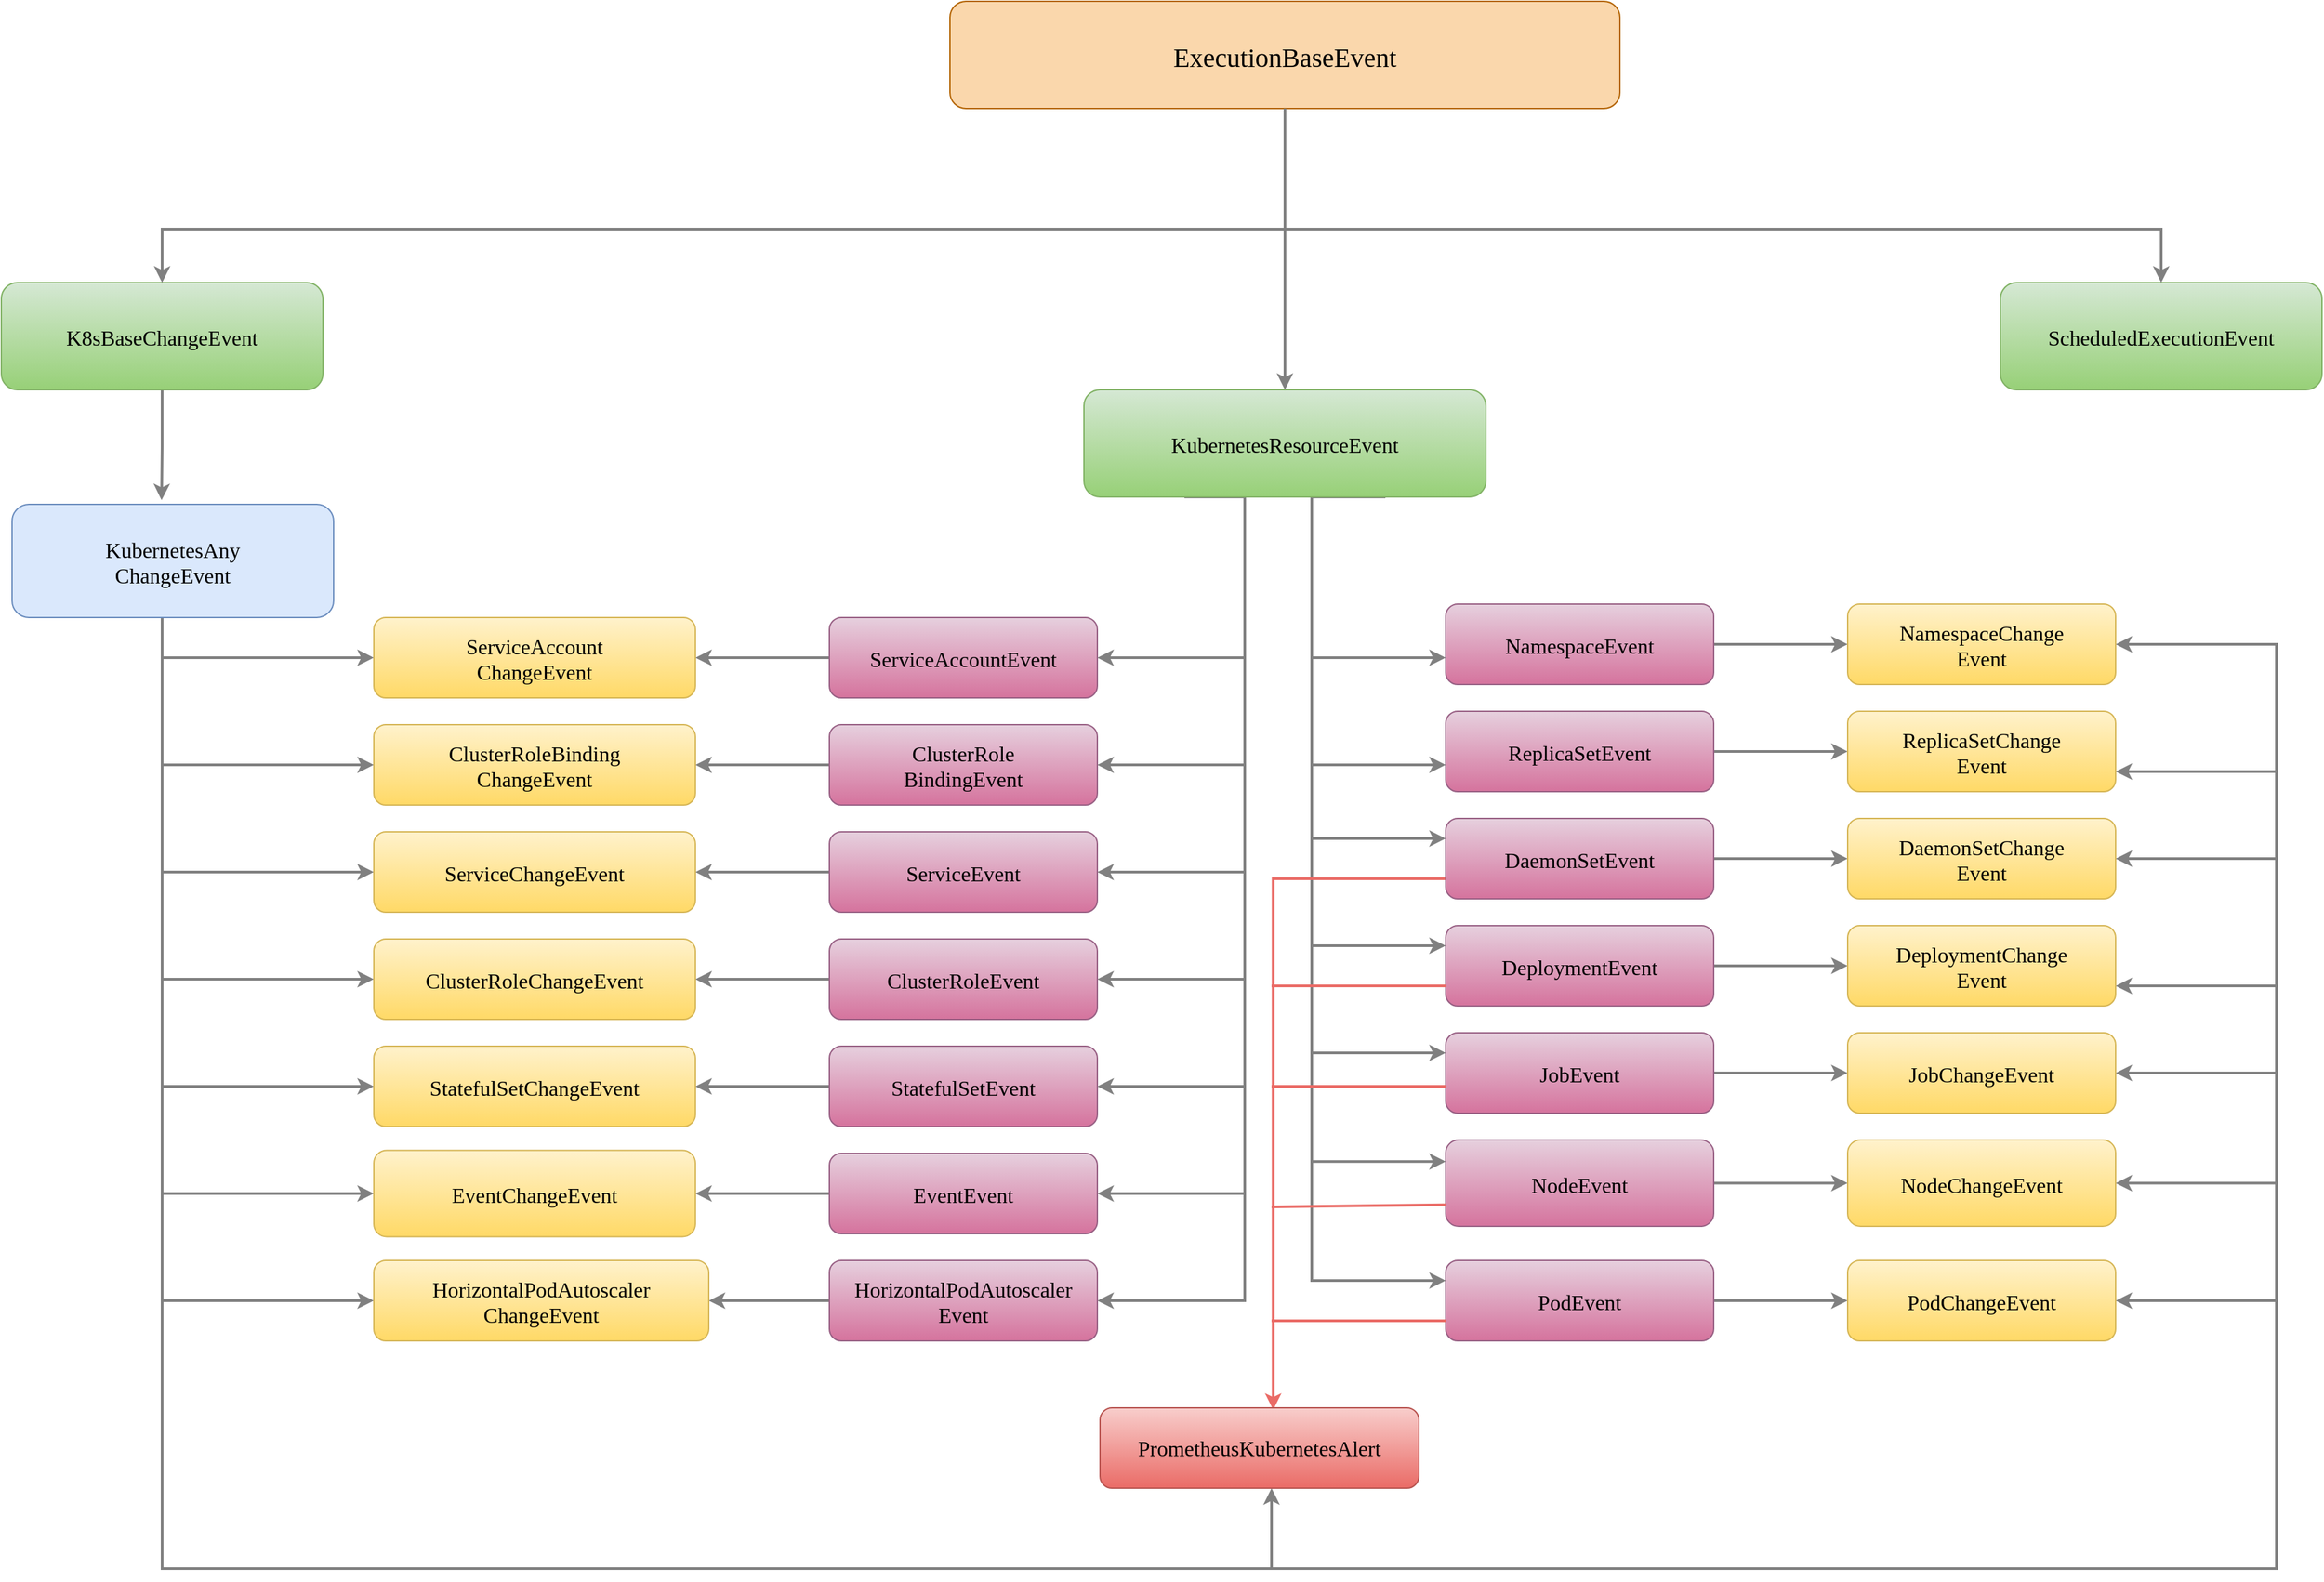 <mxfile version="20.2.8"><diagram name="Page-1" id="2c0d36ab-eaac-3732-788b-9136903baeff"><mxGraphModel dx="1108" dy="432" grid="1" gridSize="10" guides="1" tooltips="1" connect="1" arrows="1" fold="1" page="1" pageScale="1.5" pageWidth="1169" pageHeight="827" background="none" math="0" shadow="0"><root><mxCell id="0"/><mxCell id="1" parent="0"/><mxCell id="2" value="ExecutionBaseEvent" style="rounded=1;fillColor=#fad7ac;strokeColor=#b46504;fontStyle=0;fontFamily=Tahoma;fontSize=20;shadow=0;" parent="1" vertex="1"><mxGeometry x="730" y="30" width="500" height="80" as="geometry"/></mxCell><mxCell id="4" value="ScheduledExecutionEvent" style="rounded=1;fillColor=#d5e8d4;strokeColor=#82b366;fontStyle=0;fontFamily=Tahoma;fontSize=16;gradientColor=#97d077;" parent="1" vertex="1"><mxGeometry x="1514" y="240" width="240" height="80" as="geometry"/></mxCell><mxCell id="9" value="" style="edgeStyle=elbowEdgeStyle;elbow=vertical;strokeWidth=2;rounded=0;strokeColor=#808080;" parent="1" target="4" edge="1"><mxGeometry x="337" y="165.5" width="100" height="100" as="geometry"><mxPoint x="1000" y="200" as="sourcePoint"/><mxPoint x="437" y="165.5" as="targetPoint"/><Array as="points"><mxPoint x="1140" y="200"/><mxPoint x="1080" y="200"/><mxPoint x="1110" y="200"/></Array></mxGeometry></mxCell><mxCell id="KjJWcNtCHcy9pc4A3h9a-271" style="edgeStyle=orthogonalEdgeStyle;rounded=0;orthogonalLoop=1;jettySize=auto;html=1;exitX=0.25;exitY=1;exitDx=0;exitDy=0;entryX=1;entryY=0.5;entryDx=0;entryDy=0;entryPerimeter=0;fontFamily=Tahoma;fontSize=16;fontColor=#000000;strokeColor=#808080;strokeWidth=2;fillColor=#FFF2CC;" parent="1" source="12" target="KjJWcNtCHcy9pc4A3h9a-147" edge="1"><mxGeometry relative="1" as="geometry"><Array as="points"><mxPoint x="950" y="400"/><mxPoint x="950" y="520"/></Array></mxGeometry></mxCell><mxCell id="KjJWcNtCHcy9pc4A3h9a-272" style="edgeStyle=orthogonalEdgeStyle;rounded=0;orthogonalLoop=1;jettySize=auto;html=1;exitX=0.25;exitY=1;exitDx=0;exitDy=0;entryX=1;entryY=0.5;entryDx=0;entryDy=0;fontFamily=Tahoma;fontSize=16;fontColor=#000000;strokeColor=#808080;strokeWidth=2;fillColor=#FFF2CC;" parent="1" source="12" target="KjJWcNtCHcy9pc4A3h9a-148" edge="1"><mxGeometry relative="1" as="geometry"><Array as="points"><mxPoint x="950" y="400"/><mxPoint x="950" y="600"/></Array></mxGeometry></mxCell><mxCell id="KjJWcNtCHcy9pc4A3h9a-273" style="edgeStyle=orthogonalEdgeStyle;rounded=0;orthogonalLoop=1;jettySize=auto;html=1;exitX=0.25;exitY=1;exitDx=0;exitDy=0;entryX=1;entryY=0.5;entryDx=0;entryDy=0;fontFamily=Tahoma;fontSize=16;fontColor=#000000;strokeColor=#808080;strokeWidth=2;fillColor=#FFF2CC;" parent="1" source="12" target="KjJWcNtCHcy9pc4A3h9a-149" edge="1"><mxGeometry relative="1" as="geometry"><Array as="points"><mxPoint x="950" y="400"/><mxPoint x="950" y="680"/></Array></mxGeometry></mxCell><mxCell id="KjJWcNtCHcy9pc4A3h9a-274" style="edgeStyle=orthogonalEdgeStyle;rounded=0;orthogonalLoop=1;jettySize=auto;html=1;exitX=0.25;exitY=1;exitDx=0;exitDy=0;entryX=1;entryY=0.5;entryDx=0;entryDy=0;fontFamily=Tahoma;fontSize=16;fontColor=#000000;strokeColor=#808080;strokeWidth=2;fillColor=#FFF2CC;" parent="1" source="12" target="KjJWcNtCHcy9pc4A3h9a-150" edge="1"><mxGeometry relative="1" as="geometry"><Array as="points"><mxPoint x="950" y="400"/><mxPoint x="950" y="760"/></Array></mxGeometry></mxCell><mxCell id="KjJWcNtCHcy9pc4A3h9a-275" style="edgeStyle=orthogonalEdgeStyle;rounded=0;orthogonalLoop=1;jettySize=auto;html=1;exitX=0.25;exitY=1;exitDx=0;exitDy=0;entryX=1;entryY=0.5;entryDx=0;entryDy=0;fontFamily=Tahoma;fontSize=16;fontColor=#000000;strokeColor=#808080;strokeWidth=2;fillColor=#FFF2CC;" parent="1" source="12" target="KjJWcNtCHcy9pc4A3h9a-151" edge="1"><mxGeometry relative="1" as="geometry"><Array as="points"><mxPoint x="950" y="400"/><mxPoint x="950" y="840"/></Array></mxGeometry></mxCell><mxCell id="KjJWcNtCHcy9pc4A3h9a-276" style="edgeStyle=orthogonalEdgeStyle;rounded=0;orthogonalLoop=1;jettySize=auto;html=1;exitX=0.25;exitY=1;exitDx=0;exitDy=0;entryX=1;entryY=0.5;entryDx=0;entryDy=0;fontFamily=Tahoma;fontSize=16;fontColor=#000000;strokeColor=#808080;strokeWidth=2;fillColor=#FFF2CC;" parent="1" source="12" target="KjJWcNtCHcy9pc4A3h9a-152" edge="1"><mxGeometry relative="1" as="geometry"><Array as="points"><mxPoint x="950" y="400"/><mxPoint x="950" y="920"/></Array></mxGeometry></mxCell><mxCell id="KjJWcNtCHcy9pc4A3h9a-278" style="edgeStyle=orthogonalEdgeStyle;rounded=0;orthogonalLoop=1;jettySize=auto;html=1;exitX=0.25;exitY=1;exitDx=0;exitDy=0;entryX=1;entryY=0.5;entryDx=0;entryDy=0;fontFamily=Tahoma;fontSize=16;fontColor=#000000;strokeColor=#808080;strokeWidth=2;fillColor=#FFF2CC;" parent="1" source="12" target="KjJWcNtCHcy9pc4A3h9a-153" edge="1"><mxGeometry relative="1" as="geometry"><Array as="points"><mxPoint x="950" y="400"/><mxPoint x="950" y="1000"/></Array></mxGeometry></mxCell><mxCell id="KjJWcNtCHcy9pc4A3h9a-279" style="edgeStyle=orthogonalEdgeStyle;rounded=0;orthogonalLoop=1;jettySize=auto;html=1;exitX=0.75;exitY=1;exitDx=0;exitDy=0;entryX=0;entryY=0.667;entryDx=0;entryDy=0;entryPerimeter=0;fontFamily=Tahoma;fontSize=16;fontColor=#000000;strokeColor=#808080;strokeWidth=2;fillColor=#FFF2CC;" parent="1" source="12" target="33" edge="1"><mxGeometry relative="1" as="geometry"><Array as="points"><mxPoint x="1000" y="400"/><mxPoint x="1000" y="520"/></Array></mxGeometry></mxCell><mxCell id="KjJWcNtCHcy9pc4A3h9a-280" style="edgeStyle=orthogonalEdgeStyle;rounded=0;orthogonalLoop=1;jettySize=auto;html=1;exitX=0.75;exitY=1;exitDx=0;exitDy=0;entryX=0;entryY=0.667;entryDx=0;entryDy=0;entryPerimeter=0;fontFamily=Tahoma;fontSize=16;fontColor=#000000;strokeColor=#808080;strokeWidth=2;fillColor=#FFF2CC;" parent="1" source="12" target="34" edge="1"><mxGeometry relative="1" as="geometry"><Array as="points"><mxPoint x="1000" y="400"/><mxPoint x="1000" y="600"/></Array></mxGeometry></mxCell><mxCell id="KjJWcNtCHcy9pc4A3h9a-333" style="edgeStyle=orthogonalEdgeStyle;rounded=0;orthogonalLoop=1;jettySize=auto;html=1;entryX=0;entryY=0.25;entryDx=0;entryDy=0;fontFamily=Tahoma;fontSize=16;fontColor=#000000;strokeColor=#808080;strokeWidth=2;fillColor=#FFF2CC;" parent="1" source="12" target="35" edge="1"><mxGeometry relative="1" as="geometry"><Array as="points"><mxPoint x="1000" y="655"/></Array></mxGeometry></mxCell><mxCell id="KjJWcNtCHcy9pc4A3h9a-334" style="edgeStyle=orthogonalEdgeStyle;rounded=0;orthogonalLoop=1;jettySize=auto;html=1;entryX=0;entryY=0.25;entryDx=0;entryDy=0;fontFamily=Tahoma;fontSize=16;fontColor=#000000;strokeColor=#808080;strokeWidth=2;fillColor=#FFF2CC;" parent="1" source="12" target="36" edge="1"><mxGeometry relative="1" as="geometry"><Array as="points"><mxPoint x="1000" y="735"/></Array></mxGeometry></mxCell><mxCell id="KjJWcNtCHcy9pc4A3h9a-335" style="edgeStyle=orthogonalEdgeStyle;rounded=0;orthogonalLoop=1;jettySize=auto;html=1;entryX=0;entryY=0.25;entryDx=0;entryDy=0;fontFamily=Tahoma;fontSize=16;fontColor=#000000;strokeColor=#808080;strokeWidth=2;fillColor=#FFF2CC;" parent="1" source="12" target="37" edge="1"><mxGeometry relative="1" as="geometry"><Array as="points"><mxPoint x="1000" y="815"/></Array></mxGeometry></mxCell><mxCell id="KjJWcNtCHcy9pc4A3h9a-336" style="edgeStyle=orthogonalEdgeStyle;rounded=0;orthogonalLoop=1;jettySize=auto;html=1;entryX=0;entryY=0.25;entryDx=0;entryDy=0;fontFamily=Tahoma;fontSize=16;fontColor=#000000;strokeColor=#808080;strokeWidth=2;fillColor=#FFF2CC;" parent="1" source="12" target="38" edge="1"><mxGeometry relative="1" as="geometry"><Array as="points"><mxPoint x="1000" y="896"/></Array></mxGeometry></mxCell><mxCell id="KjJWcNtCHcy9pc4A3h9a-337" style="edgeStyle=orthogonalEdgeStyle;rounded=0;orthogonalLoop=1;jettySize=auto;html=1;entryX=0;entryY=0.25;entryDx=0;entryDy=0;fontFamily=Tahoma;fontSize=16;fontColor=#000000;strokeColor=#808080;strokeWidth=2;fillColor=#FFF2CC;" parent="1" source="12" target="39" edge="1"><mxGeometry relative="1" as="geometry"><Array as="points"><mxPoint x="1000" y="985"/></Array></mxGeometry></mxCell><mxCell id="12" value="KubernetesResourceEvent" style="rounded=1;fillColor=#d5e8d4;strokeColor=#82b366;fontStyle=0;fontFamily=Tahoma;fontSize=16;gradientColor=#97d077;fontColor=#000000;" parent="1" vertex="1"><mxGeometry x="830" y="320" width="300" height="80" as="geometry"/></mxCell><mxCell id="KjJWcNtCHcy9pc4A3h9a-338" style="edgeStyle=orthogonalEdgeStyle;rounded=0;orthogonalLoop=1;jettySize=auto;html=1;entryX=0.465;entryY=-0.037;entryDx=0;entryDy=0;entryPerimeter=0;fontFamily=Tahoma;fontSize=16;fontColor=#000000;strokeColor=#808080;strokeWidth=2;fillColor=#FFF2CC;" parent="1" source="13" target="KjJWcNtCHcy9pc4A3h9a-139" edge="1"><mxGeometry relative="1" as="geometry"/></mxCell><mxCell id="13" value="K8sBaseChangeEvent" style="rounded=1;fillColor=#d5e8d4;strokeColor=#82b366;fontStyle=0;fontFamily=Tahoma;fontSize=16;gradientColor=#97d077;" parent="1" vertex="1"><mxGeometry x="22" y="240" width="240" height="80" as="geometry"/></mxCell><mxCell id="KjJWcNtCHcy9pc4A3h9a-218" style="edgeStyle=orthogonalEdgeStyle;rounded=0;orthogonalLoop=1;jettySize=auto;html=1;strokeColor=#808080;strokeWidth=2;fillColor=#FFF2CC;" parent="1" source="33" target="KjJWcNtCHcy9pc4A3h9a-179" edge="1"><mxGeometry relative="1" as="geometry"/></mxCell><mxCell id="33" value="NamespaceEvent" style="rounded=1;fillColor=#e6d0de;gradientColor=#d5739d;strokeColor=#996185;fontStyle=0;fontFamily=Tahoma;fontSize=16;" parent="1" vertex="1"><mxGeometry x="1100" y="480" width="200" height="60" as="geometry"/></mxCell><mxCell id="KjJWcNtCHcy9pc4A3h9a-219" style="edgeStyle=orthogonalEdgeStyle;rounded=0;orthogonalLoop=1;jettySize=auto;html=1;strokeColor=#808080;strokeWidth=2;fillColor=#FFF2CC;" parent="1" source="34" target="KjJWcNtCHcy9pc4A3h9a-172" edge="1"><mxGeometry relative="1" as="geometry"/></mxCell><mxCell id="34" value="ReplicaSetEvent" style="rounded=1;fillColor=#e6d0de;gradientColor=#d5739d;strokeColor=#996185;fontStyle=0;fontFamily=Tahoma;fontSize=16;" parent="1" vertex="1"><mxGeometry x="1100" y="560" width="200" height="60" as="geometry"/></mxCell><mxCell id="KjJWcNtCHcy9pc4A3h9a-220" style="edgeStyle=orthogonalEdgeStyle;rounded=0;orthogonalLoop=1;jettySize=auto;html=1;entryX=0;entryY=0.5;entryDx=0;entryDy=0;strokeColor=#808080;strokeWidth=2;fillColor=#FFF2CC;" parent="1" source="35" target="KjJWcNtCHcy9pc4A3h9a-173" edge="1"><mxGeometry relative="1" as="geometry"/></mxCell><mxCell id="KjJWcNtCHcy9pc4A3h9a-331" style="edgeStyle=orthogonalEdgeStyle;rounded=0;orthogonalLoop=1;jettySize=auto;html=1;exitX=0;exitY=0.75;exitDx=0;exitDy=0;entryX=0.543;entryY=0.024;entryDx=0;entryDy=0;entryPerimeter=0;fontFamily=Tahoma;fontSize=16;fontColor=#000000;strokeColor=#EA6B66;strokeWidth=2;fillColor=#FFF2CC;" parent="1" source="35" target="KjJWcNtCHcy9pc4A3h9a-312" edge="1"><mxGeometry relative="1" as="geometry"><Array as="points"><mxPoint x="971" y="685"/></Array></mxGeometry></mxCell><mxCell id="35" value="DaemonSetEvent" style="rounded=1;fillColor=#e6d0de;gradientColor=#d5739d;strokeColor=#996185;fontStyle=0;fontFamily=Tahoma;fontSize=16;" parent="1" vertex="1"><mxGeometry x="1100" y="640" width="200" height="60" as="geometry"/></mxCell><mxCell id="KjJWcNtCHcy9pc4A3h9a-222" style="edgeStyle=orthogonalEdgeStyle;rounded=0;orthogonalLoop=1;jettySize=auto;html=1;strokeColor=#808080;strokeWidth=2;fillColor=#FFF2CC;" parent="1" source="36" target="KjJWcNtCHcy9pc4A3h9a-174" edge="1"><mxGeometry relative="1" as="geometry"/></mxCell><mxCell id="36" value="DeploymentEvent" style="rounded=1;fillColor=#e6d0de;gradientColor=#d5739d;strokeColor=#996185;fontStyle=0;fontFamily=Tahoma;fontSize=16;" parent="1" vertex="1"><mxGeometry x="1100" y="720" width="200" height="60" as="geometry"/></mxCell><mxCell id="KjJWcNtCHcy9pc4A3h9a-224" style="edgeStyle=orthogonalEdgeStyle;rounded=0;orthogonalLoop=1;jettySize=auto;html=1;entryX=0;entryY=0.5;entryDx=0;entryDy=0;strokeColor=#808080;strokeWidth=2;fillColor=#FFF2CC;" parent="1" source="37" target="KjJWcNtCHcy9pc4A3h9a-175" edge="1"><mxGeometry relative="1" as="geometry"/></mxCell><mxCell id="37" value="JobEvent" style="rounded=1;fillColor=#e6d0de;gradientColor=#d5739d;strokeColor=#996185;fontStyle=0;fontFamily=Tahoma;fontSize=16;" parent="1" vertex="1"><mxGeometry x="1100" y="800" width="200" height="60" as="geometry"/></mxCell><mxCell id="KjJWcNtCHcy9pc4A3h9a-225" style="edgeStyle=orthogonalEdgeStyle;rounded=0;orthogonalLoop=1;jettySize=auto;html=1;entryX=0;entryY=0.5;entryDx=0;entryDy=0;strokeColor=#808080;strokeWidth=2;fillColor=#FFF2CC;" parent="1" source="38" target="KjJWcNtCHcy9pc4A3h9a-176" edge="1"><mxGeometry relative="1" as="geometry"/></mxCell><mxCell id="38" value="NodeEvent" style="rounded=1;fillColor=#e6d0de;gradientColor=#d5739d;strokeColor=#996185;fontStyle=0;fontFamily=Tahoma;fontSize=16;" parent="1" vertex="1"><mxGeometry x="1100" y="880" width="200" height="64.5" as="geometry"/></mxCell><mxCell id="KjJWcNtCHcy9pc4A3h9a-226" style="edgeStyle=orthogonalEdgeStyle;rounded=0;orthogonalLoop=1;jettySize=auto;html=1;strokeColor=#808080;strokeWidth=2;fillColor=#FFF2CC;" parent="1" source="39" target="KjJWcNtCHcy9pc4A3h9a-177" edge="1"><mxGeometry relative="1" as="geometry"/></mxCell><mxCell id="39" value="PodEvent" style="rounded=1;fillColor=#e6d0de;gradientColor=#d5739d;strokeColor=#996185;fontStyle=0;fontFamily=Tahoma;fontSize=16;" parent="1" vertex="1"><mxGeometry x="1100" y="970" width="200" height="60" as="geometry"/></mxCell><mxCell id="59" value="" style="edgeStyle=elbowEdgeStyle;elbow=vertical;strokeWidth=2;rounded=0;strokeColor=#808080;" parent="1" source="2" target="12" edge="1"><mxGeometry x="347" y="175.5" width="100" height="100" as="geometry"><mxPoint x="862.0" y="225.5" as="sourcePoint"/><mxPoint x="1467.0" y="295.5" as="targetPoint"/></mxGeometry></mxCell><mxCell id="61" value="" style="edgeStyle=elbowEdgeStyle;elbow=vertical;strokeWidth=2;rounded=0;fillColor=#FFF2CC;strokeColor=#808080;" parent="1" target="13" edge="1"><mxGeometry x="-23" y="85.5" width="100" height="100" as="geometry"><mxPoint x="1000" y="200" as="sourcePoint"/><mxPoint x="77" y="85.5" as="targetPoint"/><Array as="points"><mxPoint x="857" y="200"/></Array></mxGeometry></mxCell><mxCell id="KjJWcNtCHcy9pc4A3h9a-288" style="edgeStyle=orthogonalEdgeStyle;rounded=0;orthogonalLoop=1;jettySize=auto;html=1;entryX=1;entryY=0.5;entryDx=0;entryDy=0;fontFamily=Tahoma;fontSize=16;fontColor=#000000;strokeColor=#808080;strokeWidth=2;fillColor=#FFF2CC;" parent="1" source="KjJWcNtCHcy9pc4A3h9a-139" target="KjJWcNtCHcy9pc4A3h9a-177" edge="1"><mxGeometry relative="1" as="geometry"><Array as="points"><mxPoint x="142" y="1200"/><mxPoint x="1720" y="1200"/><mxPoint x="1720" y="1000"/></Array></mxGeometry></mxCell><mxCell id="KjJWcNtCHcy9pc4A3h9a-289" style="edgeStyle=orthogonalEdgeStyle;rounded=0;orthogonalLoop=1;jettySize=auto;html=1;entryX=1;entryY=0.5;entryDx=0;entryDy=0;fontFamily=Tahoma;fontSize=16;fontColor=#000000;strokeColor=#808080;strokeWidth=2;fillColor=#FFF2CC;" parent="1" source="KjJWcNtCHcy9pc4A3h9a-139" target="KjJWcNtCHcy9pc4A3h9a-176" edge="1"><mxGeometry relative="1" as="geometry"><Array as="points"><mxPoint x="142" y="1200"/><mxPoint x="1720" y="1200"/><mxPoint x="1720" y="912"/></Array></mxGeometry></mxCell><mxCell id="KjJWcNtCHcy9pc4A3h9a-290" style="edgeStyle=orthogonalEdgeStyle;rounded=0;orthogonalLoop=1;jettySize=auto;html=1;entryX=1;entryY=0.5;entryDx=0;entryDy=0;fontFamily=Tahoma;fontSize=16;fontColor=#000000;strokeColor=#808080;strokeWidth=2;fillColor=#FFF2CC;" parent="1" source="KjJWcNtCHcy9pc4A3h9a-139" target="KjJWcNtCHcy9pc4A3h9a-175" edge="1"><mxGeometry relative="1" as="geometry"><Array as="points"><mxPoint x="142" y="1200"/><mxPoint x="1720" y="1200"/><mxPoint x="1720" y="830"/></Array></mxGeometry></mxCell><mxCell id="KjJWcNtCHcy9pc4A3h9a-291" style="edgeStyle=orthogonalEdgeStyle;rounded=0;orthogonalLoop=1;jettySize=auto;html=1;entryX=1;entryY=0.75;entryDx=0;entryDy=0;fontFamily=Tahoma;fontSize=16;fontColor=#000000;strokeColor=#808080;strokeWidth=2;fillColor=#FFF2CC;" parent="1" source="KjJWcNtCHcy9pc4A3h9a-139" target="KjJWcNtCHcy9pc4A3h9a-174" edge="1"><mxGeometry relative="1" as="geometry"><Array as="points"><mxPoint x="142" y="1200"/><mxPoint x="1720" y="1200"/><mxPoint x="1720" y="765"/></Array></mxGeometry></mxCell><mxCell id="KjJWcNtCHcy9pc4A3h9a-292" style="edgeStyle=orthogonalEdgeStyle;rounded=0;orthogonalLoop=1;jettySize=auto;html=1;entryX=1;entryY=0.5;entryDx=0;entryDy=0;fontFamily=Tahoma;fontSize=16;fontColor=#000000;strokeColor=#808080;strokeWidth=2;fillColor=#FFF2CC;" parent="1" source="KjJWcNtCHcy9pc4A3h9a-139" target="KjJWcNtCHcy9pc4A3h9a-173" edge="1"><mxGeometry relative="1" as="geometry"><Array as="points"><mxPoint x="142" y="1200"/><mxPoint x="1720" y="1200"/><mxPoint x="1720" y="670"/></Array></mxGeometry></mxCell><mxCell id="KjJWcNtCHcy9pc4A3h9a-293" style="edgeStyle=orthogonalEdgeStyle;rounded=0;orthogonalLoop=1;jettySize=auto;html=1;entryX=1;entryY=0.75;entryDx=0;entryDy=0;fontFamily=Tahoma;fontSize=16;fontColor=#000000;strokeColor=#808080;strokeWidth=2;fillColor=#FFF2CC;" parent="1" source="KjJWcNtCHcy9pc4A3h9a-139" target="KjJWcNtCHcy9pc4A3h9a-172" edge="1"><mxGeometry relative="1" as="geometry"><Array as="points"><mxPoint x="142" y="1200"/><mxPoint x="1720" y="1200"/><mxPoint x="1720" y="605"/></Array></mxGeometry></mxCell><mxCell id="KjJWcNtCHcy9pc4A3h9a-295" style="edgeStyle=orthogonalEdgeStyle;rounded=0;orthogonalLoop=1;jettySize=auto;html=1;entryX=1;entryY=0.5;entryDx=0;entryDy=0;entryPerimeter=0;fontFamily=Tahoma;fontSize=16;fontColor=#000000;strokeColor=#808080;strokeWidth=2;fillColor=#FFF2CC;" parent="1" source="KjJWcNtCHcy9pc4A3h9a-139" target="KjJWcNtCHcy9pc4A3h9a-179" edge="1"><mxGeometry relative="1" as="geometry"><Array as="points"><mxPoint x="142" y="1200"/><mxPoint x="1720" y="1200"/><mxPoint x="1720" y="510"/></Array></mxGeometry></mxCell><mxCell id="KjJWcNtCHcy9pc4A3h9a-301" style="edgeStyle=orthogonalEdgeStyle;rounded=0;orthogonalLoop=1;jettySize=auto;html=1;entryX=0;entryY=0.5;entryDx=0;entryDy=0;fontFamily=Tahoma;fontSize=16;fontColor=#000000;strokeColor=#808080;strokeWidth=2;fillColor=#FFF2CC;" parent="1" source="KjJWcNtCHcy9pc4A3h9a-139" target="KjJWcNtCHcy9pc4A3h9a-171" edge="1"><mxGeometry relative="1" as="geometry"><Array as="points"><mxPoint x="142" y="520"/></Array></mxGeometry></mxCell><mxCell id="KjJWcNtCHcy9pc4A3h9a-302" style="edgeStyle=orthogonalEdgeStyle;rounded=0;orthogonalLoop=1;jettySize=auto;html=1;entryX=0;entryY=0.5;entryDx=0;entryDy=0;fontFamily=Tahoma;fontSize=16;fontColor=#000000;strokeColor=#808080;strokeWidth=2;fillColor=#FFF2CC;" parent="1" source="KjJWcNtCHcy9pc4A3h9a-139" target="KjJWcNtCHcy9pc4A3h9a-180" edge="1"><mxGeometry relative="1" as="geometry"><Array as="points"><mxPoint x="142" y="600"/></Array></mxGeometry></mxCell><mxCell id="KjJWcNtCHcy9pc4A3h9a-303" style="edgeStyle=orthogonalEdgeStyle;rounded=0;orthogonalLoop=1;jettySize=auto;html=1;entryX=0;entryY=0.5;entryDx=0;entryDy=0;fontFamily=Tahoma;fontSize=16;fontColor=#000000;strokeColor=#808080;strokeWidth=2;fillColor=#FFF2CC;" parent="1" source="KjJWcNtCHcy9pc4A3h9a-139" target="KjJWcNtCHcy9pc4A3h9a-181" edge="1"><mxGeometry relative="1" as="geometry"><Array as="points"><mxPoint x="142" y="680"/></Array></mxGeometry></mxCell><mxCell id="KjJWcNtCHcy9pc4A3h9a-306" style="edgeStyle=orthogonalEdgeStyle;rounded=0;orthogonalLoop=1;jettySize=auto;html=1;entryX=0;entryY=0.5;entryDx=0;entryDy=0;fontFamily=Tahoma;fontSize=16;fontColor=#000000;strokeColor=#808080;strokeWidth=2;fillColor=#FFF2CC;" parent="1" source="KjJWcNtCHcy9pc4A3h9a-139" target="KjJWcNtCHcy9pc4A3h9a-182" edge="1"><mxGeometry relative="1" as="geometry"><Array as="points"><mxPoint x="142" y="760"/></Array></mxGeometry></mxCell><mxCell id="KjJWcNtCHcy9pc4A3h9a-307" style="edgeStyle=orthogonalEdgeStyle;rounded=0;orthogonalLoop=1;jettySize=auto;html=1;entryX=0;entryY=0.5;entryDx=0;entryDy=0;fontFamily=Tahoma;fontSize=16;fontColor=#000000;strokeColor=#808080;strokeWidth=2;fillColor=#FFF2CC;" parent="1" source="KjJWcNtCHcy9pc4A3h9a-139" target="KjJWcNtCHcy9pc4A3h9a-183" edge="1"><mxGeometry relative="1" as="geometry"><Array as="points"><mxPoint x="142" y="840"/></Array></mxGeometry></mxCell><mxCell id="KjJWcNtCHcy9pc4A3h9a-308" style="edgeStyle=orthogonalEdgeStyle;rounded=0;orthogonalLoop=1;jettySize=auto;html=1;entryX=0;entryY=0.5;entryDx=0;entryDy=0;fontFamily=Tahoma;fontSize=16;fontColor=#000000;strokeColor=#808080;strokeWidth=2;fillColor=#FFF2CC;" parent="1" source="KjJWcNtCHcy9pc4A3h9a-139" target="KjJWcNtCHcy9pc4A3h9a-184" edge="1"><mxGeometry relative="1" as="geometry"><Array as="points"><mxPoint x="142" y="920"/></Array></mxGeometry></mxCell><mxCell id="KjJWcNtCHcy9pc4A3h9a-311" style="edgeStyle=orthogonalEdgeStyle;rounded=0;orthogonalLoop=1;jettySize=auto;html=1;entryX=0;entryY=0.5;entryDx=0;entryDy=0;fontFamily=Tahoma;fontSize=16;fontColor=#000000;strokeColor=#808080;strokeWidth=2;fillColor=#FFF2CC;" parent="1" source="KjJWcNtCHcy9pc4A3h9a-139" target="KjJWcNtCHcy9pc4A3h9a-185" edge="1"><mxGeometry relative="1" as="geometry"><Array as="points"><mxPoint x="142" y="1000"/></Array></mxGeometry></mxCell><mxCell id="KjJWcNtCHcy9pc4A3h9a-313" style="edgeStyle=orthogonalEdgeStyle;rounded=0;orthogonalLoop=1;jettySize=auto;html=1;fontFamily=Tahoma;fontSize=16;fontColor=#000000;strokeColor=#808080;strokeWidth=2;fillColor=#FFF2CC;" parent="1" source="KjJWcNtCHcy9pc4A3h9a-139" target="KjJWcNtCHcy9pc4A3h9a-312" edge="1"><mxGeometry relative="1" as="geometry"><Array as="points"><mxPoint x="142" y="1200"/><mxPoint x="970" y="1200"/></Array></mxGeometry></mxCell><mxCell id="KjJWcNtCHcy9pc4A3h9a-139" value="KubernetesAny&#xA;ChangeEvent" style="rounded=1;fillColor=#dae8fc;strokeColor=#6c8ebf;fontStyle=0;fontFamily=Tahoma;fontSize=16;" parent="1" vertex="1"><mxGeometry x="30" y="405.5" width="240" height="84.5" as="geometry"/></mxCell><mxCell id="KjJWcNtCHcy9pc4A3h9a-210" style="edgeStyle=orthogonalEdgeStyle;rounded=0;orthogonalLoop=1;jettySize=auto;html=1;strokeColor=#808080;strokeWidth=2;fillColor=#FFF2CC;" parent="1" source="KjJWcNtCHcy9pc4A3h9a-147" target="KjJWcNtCHcy9pc4A3h9a-171" edge="1"><mxGeometry relative="1" as="geometry"/></mxCell><mxCell id="KjJWcNtCHcy9pc4A3h9a-147" value="ServiceAccountEvent" style="rounded=1;fillColor=#e6d0de;gradientColor=#d5739d;strokeColor=#996185;fontStyle=0;fontFamily=Tahoma;fontSize=16;points=[[0,0,0,0,0],[0,0.25,0,0,0],[0,0.5,0,0,0],[0,0.75,0,0,0],[0,1,0,0,0],[0.25,0,0,0,0],[0.25,1,0,0,0],[0.5,0,0,0,0],[0.5,1,0,0,0],[0.75,0,0,0,0],[0.75,1,0,0,0],[1,0,0,0,0],[1,0.25,0,0,0],[1,0.5,0,0,0],[1,0.75,0,0,0],[1,1,0,0,0]];" parent="1" vertex="1"><mxGeometry x="640" y="490" width="200" height="60" as="geometry"/></mxCell><mxCell id="KjJWcNtCHcy9pc4A3h9a-211" style="edgeStyle=orthogonalEdgeStyle;rounded=0;orthogonalLoop=1;jettySize=auto;html=1;exitX=0;exitY=0.5;exitDx=0;exitDy=0;strokeColor=#808080;strokeWidth=2;fillColor=#FFF2CC;" parent="1" source="KjJWcNtCHcy9pc4A3h9a-148" target="KjJWcNtCHcy9pc4A3h9a-180" edge="1"><mxGeometry relative="1" as="geometry"><mxPoint x="560" y="599.824" as="targetPoint"/></mxGeometry></mxCell><mxCell id="KjJWcNtCHcy9pc4A3h9a-148" value="ClusterRole&#xA;BindingEvent" style="rounded=1;fillColor=#e6d0de;gradientColor=#d5739d;strokeColor=#996185;fontStyle=0;fontFamily=Tahoma;fontSize=16;" parent="1" vertex="1"><mxGeometry x="640" y="570" width="200" height="60" as="geometry"/></mxCell><mxCell id="KjJWcNtCHcy9pc4A3h9a-212" style="edgeStyle=orthogonalEdgeStyle;rounded=0;orthogonalLoop=1;jettySize=auto;html=1;entryX=1;entryY=0.5;entryDx=0;entryDy=0;strokeColor=#808080;strokeWidth=2;fillColor=#FFF2CC;" parent="1" source="KjJWcNtCHcy9pc4A3h9a-149" target="KjJWcNtCHcy9pc4A3h9a-181" edge="1"><mxGeometry relative="1" as="geometry"/></mxCell><mxCell id="KjJWcNtCHcy9pc4A3h9a-149" value="ServiceEvent" style="rounded=1;fillColor=#e6d0de;gradientColor=#d5739d;strokeColor=#996185;fontStyle=0;fontFamily=Tahoma;fontSize=16;" parent="1" vertex="1"><mxGeometry x="640" y="650" width="200" height="60" as="geometry"/></mxCell><mxCell id="KjJWcNtCHcy9pc4A3h9a-213" style="edgeStyle=orthogonalEdgeStyle;rounded=0;orthogonalLoop=1;jettySize=auto;html=1;entryX=1;entryY=0.5;entryDx=0;entryDy=0;strokeColor=#808080;strokeWidth=2;fillColor=#FFF2CC;" parent="1" source="KjJWcNtCHcy9pc4A3h9a-150" target="KjJWcNtCHcy9pc4A3h9a-182" edge="1"><mxGeometry relative="1" as="geometry"/></mxCell><mxCell id="KjJWcNtCHcy9pc4A3h9a-150" value="ClusterRoleEvent" style="rounded=1;fillColor=#e6d0de;gradientColor=#d5739d;strokeColor=#996185;fontStyle=0;fontFamily=Tahoma;fontSize=16;" parent="1" vertex="1"><mxGeometry x="640" y="730" width="200" height="60" as="geometry"/></mxCell><mxCell id="KjJWcNtCHcy9pc4A3h9a-215" style="edgeStyle=orthogonalEdgeStyle;rounded=0;orthogonalLoop=1;jettySize=auto;html=1;entryX=1;entryY=0.5;entryDx=0;entryDy=0;strokeColor=#808080;strokeWidth=2;fillColor=#FFF2CC;" parent="1" source="KjJWcNtCHcy9pc4A3h9a-151" target="KjJWcNtCHcy9pc4A3h9a-183" edge="1"><mxGeometry relative="1" as="geometry"/></mxCell><mxCell id="KjJWcNtCHcy9pc4A3h9a-151" value="StatefulSetEvent" style="rounded=1;fillColor=#e6d0de;gradientColor=#d5739d;strokeColor=#996185;fontStyle=0;fontFamily=Tahoma;fontSize=16;" parent="1" vertex="1"><mxGeometry x="640" y="810" width="200" height="60" as="geometry"/></mxCell><mxCell id="KjJWcNtCHcy9pc4A3h9a-216" style="edgeStyle=orthogonalEdgeStyle;rounded=0;orthogonalLoop=1;jettySize=auto;html=1;strokeColor=#808080;strokeWidth=2;fillColor=#FFF2CC;" parent="1" source="KjJWcNtCHcy9pc4A3h9a-152" target="KjJWcNtCHcy9pc4A3h9a-184" edge="1"><mxGeometry relative="1" as="geometry"/></mxCell><mxCell id="KjJWcNtCHcy9pc4A3h9a-152" value="EventEvent" style="rounded=1;fillColor=#e6d0de;gradientColor=#d5739d;strokeColor=#996185;fontStyle=0;fontFamily=Tahoma;fontSize=16;" parent="1" vertex="1"><mxGeometry x="640" y="890" width="200" height="60" as="geometry"/></mxCell><mxCell id="KjJWcNtCHcy9pc4A3h9a-217" style="edgeStyle=orthogonalEdgeStyle;rounded=0;orthogonalLoop=1;jettySize=auto;html=1;strokeColor=#808080;strokeWidth=2;fillColor=#FFF2CC;entryX=1;entryY=0.5;entryDx=0;entryDy=0;" parent="1" source="KjJWcNtCHcy9pc4A3h9a-153" target="KjJWcNtCHcy9pc4A3h9a-185" edge="1"><mxGeometry relative="1" as="geometry"><mxPoint x="560" y="1020" as="targetPoint"/></mxGeometry></mxCell><mxCell id="KjJWcNtCHcy9pc4A3h9a-153" value="HorizontalPodAutoscaler&#xA;Event" style="rounded=1;fillColor=#e6d0de;gradientColor=#d5739d;strokeColor=#996185;fontStyle=0;fontFamily=Tahoma;fontSize=16;" parent="1" vertex="1"><mxGeometry x="640" y="970" width="200" height="60" as="geometry"/></mxCell><mxCell id="KjJWcNtCHcy9pc4A3h9a-171" value="ServiceAccount&#xA;ChangeEvent" style="rounded=1;fillColor=#fff2cc;strokeColor=#d6b656;fontStyle=0;fontFamily=Tahoma;fontSize=16;gradientColor=#ffd966;" parent="1" vertex="1"><mxGeometry x="300" y="490" width="240" height="60" as="geometry"/></mxCell><mxCell id="KjJWcNtCHcy9pc4A3h9a-172" value="ReplicaSetChange&#xA;Event" style="rounded=1;fillColor=#fff2cc;strokeColor=#d6b656;fontStyle=0;fontFamily=Tahoma;fontSize=16;gradientColor=#ffd966;" parent="1" vertex="1"><mxGeometry x="1400" y="560" width="200" height="60" as="geometry"/></mxCell><mxCell id="KjJWcNtCHcy9pc4A3h9a-173" value="DaemonSetChange&#xA;Event" style="rounded=1;fillColor=#fff2cc;strokeColor=#d6b656;fontStyle=0;fontFamily=Tahoma;fontSize=16;gradientColor=#ffd966;" parent="1" vertex="1"><mxGeometry x="1400" y="640" width="200" height="60" as="geometry"/></mxCell><mxCell id="KjJWcNtCHcy9pc4A3h9a-174" value="DeploymentChange&#xA;Event" style="rounded=1;fillColor=#fff2cc;strokeColor=#d6b656;fontStyle=0;fontFamily=Tahoma;fontSize=16;gradientColor=#ffd966;" parent="1" vertex="1"><mxGeometry x="1400" y="720" width="200" height="60" as="geometry"/></mxCell><mxCell id="KjJWcNtCHcy9pc4A3h9a-175" value="JobChangeEvent" style="rounded=1;fillColor=#fff2cc;strokeColor=#d6b656;fontStyle=0;fontFamily=Tahoma;fontSize=16;gradientColor=#ffd966;" parent="1" vertex="1"><mxGeometry x="1400" y="800" width="200" height="60" as="geometry"/></mxCell><mxCell id="KjJWcNtCHcy9pc4A3h9a-176" value="NodeChangeEvent" style="rounded=1;fillColor=#fff2cc;strokeColor=#d6b656;fontStyle=0;fontFamily=Tahoma;fontSize=16;gradientColor=#ffd966;" parent="1" vertex="1"><mxGeometry x="1400" y="880" width="200" height="64.5" as="geometry"/></mxCell><mxCell id="KjJWcNtCHcy9pc4A3h9a-177" value="PodChangeEvent" style="rounded=1;fillColor=#fff2cc;strokeColor=#d6b656;fontStyle=0;fontFamily=Tahoma;fontSize=16;gradientColor=#ffd966;" parent="1" vertex="1"><mxGeometry x="1400" y="970" width="200" height="60" as="geometry"/></mxCell><mxCell id="KjJWcNtCHcy9pc4A3h9a-178" value="" style="edgeStyle=none;orthogonalLoop=1;jettySize=auto;html=1;rounded=0;strokeColor=#d6b656;fillColor=#fff2cc;gradientColor=#ffd966;" parent="1" edge="1"><mxGeometry width="80" relative="1" as="geometry"><mxPoint x="313" y="850" as="sourcePoint"/><mxPoint x="393" y="850" as="targetPoint"/><Array as="points"/></mxGeometry></mxCell><mxCell id="KjJWcNtCHcy9pc4A3h9a-179" value="NamespaceChange&#xA;Event" style="rounded=1;fillColor=#fff2cc;strokeColor=#d6b656;fontStyle=0;fontFamily=Tahoma;fontSize=16;points=[[0,0,0,0,0],[0,0.25,0,0,0],[0,0.5,0,0,0],[0,0.75,0,0,0],[0,1,0,0,0],[0.25,0,0,0,0],[0.25,1,0,0,0],[0.5,0,0,0,0],[0.5,1,0,0,0],[0.75,0,0,0,0],[0.75,1,0,0,0],[1,0,0,0,0],[1,0.25,0,0,0],[1,0.5,0,0,0],[1,0.75,0,0,0],[1,1,0,0,0]];gradientColor=#ffd966;" parent="1" vertex="1"><mxGeometry x="1400" y="480" width="200" height="60" as="geometry"/></mxCell><mxCell id="KjJWcNtCHcy9pc4A3h9a-180" value="ClusterRoleBinding&#xA;ChangeEvent" style="rounded=1;fillColor=#fff2cc;strokeColor=#d6b656;fontStyle=0;fontFamily=Tahoma;fontSize=16;gradientColor=#ffd966;" parent="1" vertex="1"><mxGeometry x="300" y="570" width="240" height="60" as="geometry"/></mxCell><mxCell id="KjJWcNtCHcy9pc4A3h9a-181" value="ServiceChangeEvent" style="rounded=1;fillColor=#fff2cc;strokeColor=#d6b656;fontStyle=0;fontFamily=Tahoma;fontSize=16;gradientColor=#ffd966;" parent="1" vertex="1"><mxGeometry x="300" y="650" width="240" height="60" as="geometry"/></mxCell><mxCell id="KjJWcNtCHcy9pc4A3h9a-182" value="ClusterRoleChangeEvent" style="rounded=1;fillColor=#fff2cc;strokeColor=#d6b656;fontStyle=0;fontFamily=Tahoma;fontSize=16;gradientColor=#ffd966;" parent="1" vertex="1"><mxGeometry x="300" y="730" width="240" height="60" as="geometry"/></mxCell><mxCell id="KjJWcNtCHcy9pc4A3h9a-183" value="StatefulSetChangeEvent" style="rounded=1;fillColor=#fff2cc;strokeColor=#d6b656;fontStyle=0;fontFamily=Tahoma;fontSize=16;gradientColor=#ffd966;" parent="1" vertex="1"><mxGeometry x="300" y="810" width="240" height="60" as="geometry"/></mxCell><mxCell id="KjJWcNtCHcy9pc4A3h9a-184" value="EventChangeEvent" style="rounded=1;fillColor=#fff2cc;strokeColor=#d6b656;fontStyle=0;fontFamily=Tahoma;fontSize=16;gradientColor=#ffd966;" parent="1" vertex="1"><mxGeometry x="300" y="887.75" width="240" height="64.5" as="geometry"/></mxCell><mxCell id="KjJWcNtCHcy9pc4A3h9a-185" value="HorizontalPodAutoscaler&#xA;ChangeEvent" style="rounded=1;fillColor=#fff2cc;strokeColor=#d6b656;fontStyle=0;fontFamily=Tahoma;fontSize=16;gradientColor=#ffd966;" parent="1" vertex="1"><mxGeometry x="300" y="970" width="250" height="60" as="geometry"/></mxCell><mxCell id="KjJWcNtCHcy9pc4A3h9a-196" style="edgeStyle=orthogonalEdgeStyle;rounded=0;orthogonalLoop=1;jettySize=auto;html=1;exitX=0.5;exitY=1;exitDx=0;exitDy=0;strokeColor=#d6b656;strokeWidth=2;fillColor=#fff2cc;gradientColor=#ffd966;" parent="1" source="KjJWcNtCHcy9pc4A3h9a-180" target="KjJWcNtCHcy9pc4A3h9a-180" edge="1"><mxGeometry relative="1" as="geometry"/></mxCell><mxCell id="KjJWcNtCHcy9pc4A3h9a-312" value="PrometheusKubernetesAlert" style="rounded=1;whiteSpace=wrap;html=1;shadow=0;fontFamily=Tahoma;fontSize=16;fillColor=#f8cecc;strokeColor=#b85450;gradientColor=#ea6b66;" parent="1" vertex="1"><mxGeometry x="842" y="1080" width="238" height="60" as="geometry"/></mxCell><mxCell id="KjJWcNtCHcy9pc4A3h9a-326" value="" style="endArrow=none;html=1;rounded=0;fontFamily=Tahoma;fontSize=16;fontColor=#000000;strokeColor=#EA6B66;strokeWidth=2;fillColor=#FFF2CC;entryX=0;entryY=0.75;entryDx=0;entryDy=0;" parent="1" target="36" edge="1"><mxGeometry width="50" height="50" relative="1" as="geometry"><mxPoint x="970" y="765" as="sourcePoint"/><mxPoint x="1150" y="840" as="targetPoint"/></mxGeometry></mxCell><mxCell id="KjJWcNtCHcy9pc4A3h9a-327" value="" style="endArrow=none;html=1;rounded=0;fontFamily=Tahoma;fontSize=16;fontColor=#000000;strokeColor=#EA6B66;strokeWidth=2;fillColor=#FFF2CC;entryX=0;entryY=0.667;entryDx=0;entryDy=0;entryPerimeter=0;" parent="1" target="37" edge="1"><mxGeometry width="50" height="50" relative="1" as="geometry"><mxPoint x="970" y="840" as="sourcePoint"/><mxPoint x="1080" y="839.83" as="targetPoint"/></mxGeometry></mxCell><mxCell id="KjJWcNtCHcy9pc4A3h9a-328" value="" style="endArrow=none;html=1;rounded=0;fontFamily=Tahoma;fontSize=16;fontColor=#000000;strokeColor=#EA6B66;strokeWidth=2;fillColor=#FFF2CC;entryX=0;entryY=0.75;entryDx=0;entryDy=0;" parent="1" target="38" edge="1"><mxGeometry width="50" height="50" relative="1" as="geometry"><mxPoint x="970" y="930" as="sourcePoint"/><mxPoint x="1080" y="930" as="targetPoint"/></mxGeometry></mxCell><mxCell id="KjJWcNtCHcy9pc4A3h9a-329" value="" style="endArrow=none;html=1;rounded=0;fontFamily=Tahoma;fontSize=16;fontColor=#000000;strokeColor=#EA6B66;strokeWidth=2;fillColor=#FFF2CC;entryX=0;entryY=0.75;entryDx=0;entryDy=0;" parent="1" target="39" edge="1"><mxGeometry width="50" height="50" relative="1" as="geometry"><mxPoint x="970" y="1015" as="sourcePoint"/><mxPoint x="1080" y="1010" as="targetPoint"/></mxGeometry></mxCell></root></mxGraphModel></diagram></mxfile>